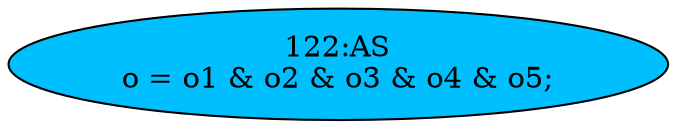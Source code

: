 strict digraph "" {
	node [label="\N"];
	"122:AS"	 [ast="<pyverilog.vparser.ast.Assign object at 0x7f5d26f39ed0>",
		def_var="['o']",
		fillcolor=deepskyblue,
		label="122:AS
o = o1 & o2 & o3 & o4 & o5;",
		statements="[]",
		style=filled,
		typ=Assign,
		use_var="['o1', 'o2', 'o3', 'o4', 'o5']"];
}
